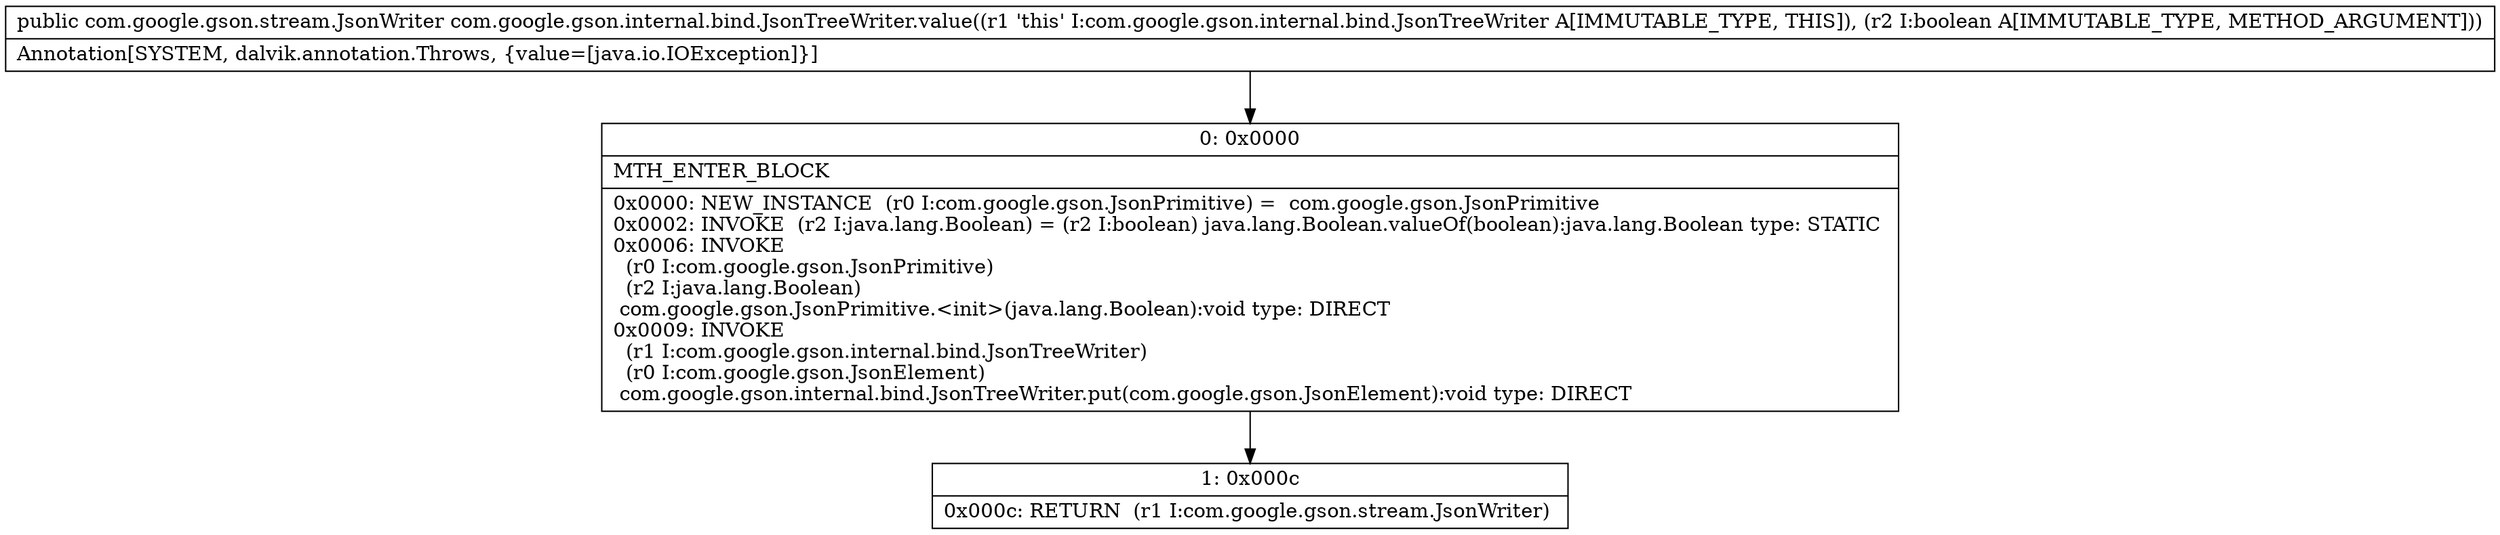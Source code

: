 digraph "CFG forcom.google.gson.internal.bind.JsonTreeWriter.value(Z)Lcom\/google\/gson\/stream\/JsonWriter;" {
Node_0 [shape=record,label="{0\:\ 0x0000|MTH_ENTER_BLOCK\l|0x0000: NEW_INSTANCE  (r0 I:com.google.gson.JsonPrimitive) =  com.google.gson.JsonPrimitive \l0x0002: INVOKE  (r2 I:java.lang.Boolean) = (r2 I:boolean) java.lang.Boolean.valueOf(boolean):java.lang.Boolean type: STATIC \l0x0006: INVOKE  \l  (r0 I:com.google.gson.JsonPrimitive)\l  (r2 I:java.lang.Boolean)\l com.google.gson.JsonPrimitive.\<init\>(java.lang.Boolean):void type: DIRECT \l0x0009: INVOKE  \l  (r1 I:com.google.gson.internal.bind.JsonTreeWriter)\l  (r0 I:com.google.gson.JsonElement)\l com.google.gson.internal.bind.JsonTreeWriter.put(com.google.gson.JsonElement):void type: DIRECT \l}"];
Node_1 [shape=record,label="{1\:\ 0x000c|0x000c: RETURN  (r1 I:com.google.gson.stream.JsonWriter) \l}"];
MethodNode[shape=record,label="{public com.google.gson.stream.JsonWriter com.google.gson.internal.bind.JsonTreeWriter.value((r1 'this' I:com.google.gson.internal.bind.JsonTreeWriter A[IMMUTABLE_TYPE, THIS]), (r2 I:boolean A[IMMUTABLE_TYPE, METHOD_ARGUMENT]))  | Annotation[SYSTEM, dalvik.annotation.Throws, \{value=[java.io.IOException]\}]\l}"];
MethodNode -> Node_0;
Node_0 -> Node_1;
}

